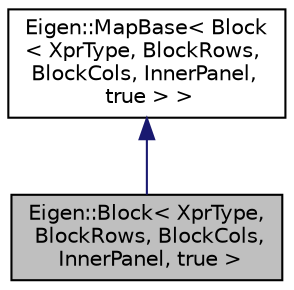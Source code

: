 digraph "Eigen::Block&lt; XprType, BlockRows, BlockCols, InnerPanel, true &gt;"
{
  edge [fontname="Helvetica",fontsize="10",labelfontname="Helvetica",labelfontsize="10"];
  node [fontname="Helvetica",fontsize="10",shape=record];
  Node1 [label="Eigen::Block\< XprType,\l BlockRows, BlockCols,\l InnerPanel, true \>",height=0.2,width=0.4,color="black", fillcolor="grey75", style="filled" fontcolor="black"];
  Node2 -> Node1 [dir="back",color="midnightblue",fontsize="10",style="solid",fontname="Helvetica"];
  Node2 [label="Eigen::MapBase\< Block\l\< XprType, BlockRows,\l BlockCols, InnerPanel,\l true \> \>",height=0.2,width=0.4,color="black", fillcolor="white", style="filled",URL="$classEigen_1_1MapBase.html"];
}
